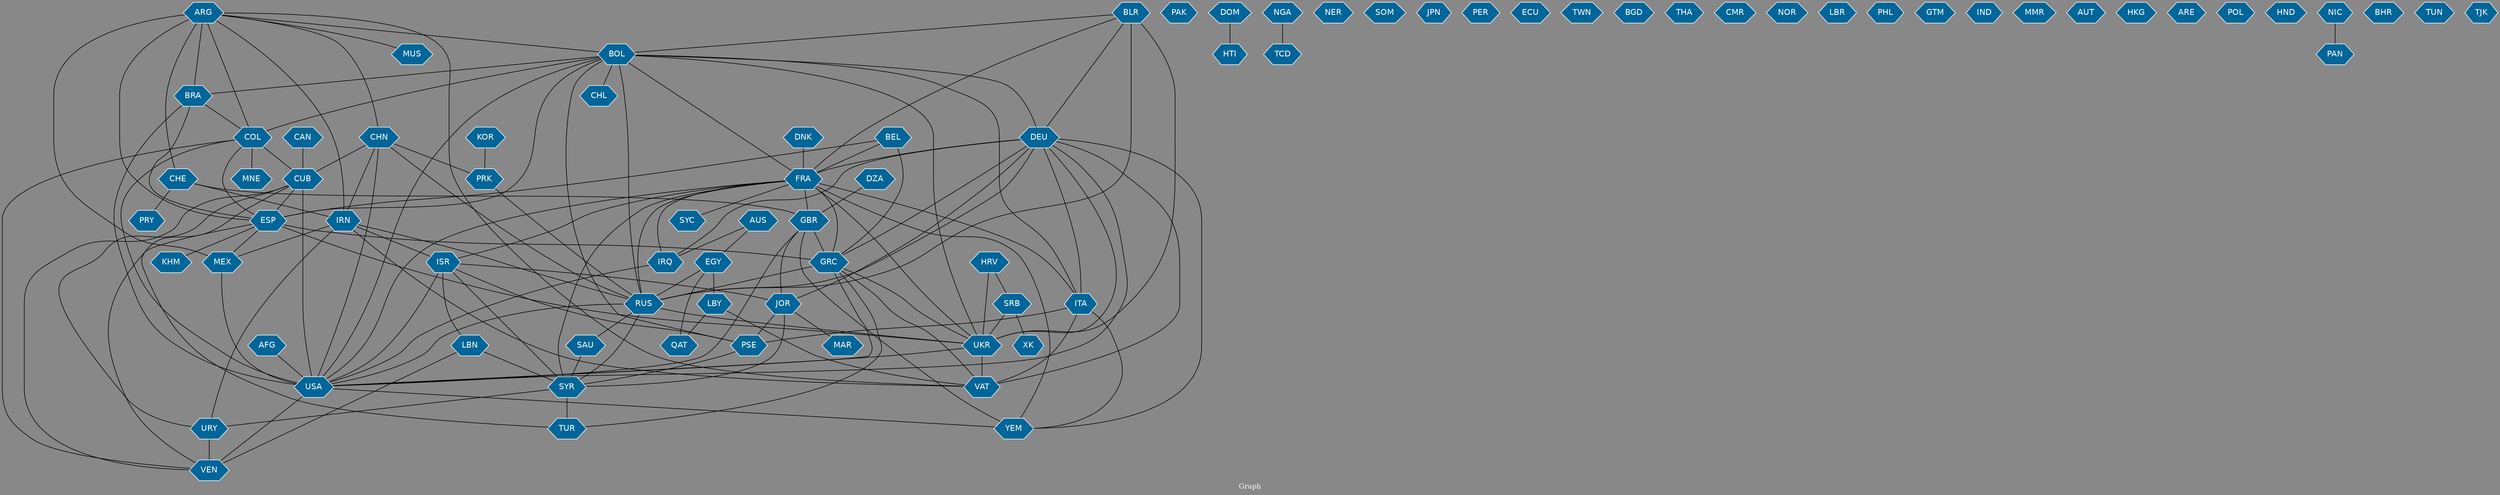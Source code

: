 // Countries together in item graph
graph {
	graph [bgcolor="#888888" fontcolor=white fontsize=12 label="Graph" outputorder=edgesfirst overlap=prism]
	node [color=white fillcolor="#006699" fontcolor=white fontname=Helvetica shape=hexagon style=filled]
	edge [arrowhead=open color=black fontcolor=white fontname=Courier fontsize=12]
		CHN [label=CHN]
		UKR [label=UKR]
		BRA [label=BRA]
		RUS [label=RUS]
		BOL [label=BOL]
		CHL [label=CHL]
		GRC [label=GRC]
		ARG [label=ARG]
		VAT [label=VAT]
		ESP [label=ESP]
		MEX [label=MEX]
		IRQ [label=IRQ]
		DEU [label=DEU]
		BLR [label=BLR]
		TUR [label=TUR]
		SYR [label=SYR]
		FRA [label=FRA]
		AFG [label=AFG]
		USA [label=USA]
		MAR [label=MAR]
		VEN [label=VEN]
		YEM [label=YEM]
		ISR [label=ISR]
		BEL [label=BEL]
		PAK [label=PAK]
		HTI [label=HTI]
		DOM [label=DOM]
		NGA [label=NGA]
		CUB [label=CUB]
		IRN [label=IRN]
		SRB [label=SRB]
		HRV [label=HRV]
		NER [label=NER]
		ITA [label=ITA]
		GBR [label=GBR]
		PSE [label=PSE]
		URY [label=URY]
		COL [label=COL]
		AUS [label=AUS]
		KHM [label=KHM]
		JOR [label=JOR]
		TCD [label=TCD]
		SOM [label=SOM]
		LBY [label=LBY]
		JPN [label=JPN]
		DNK [label=DNK]
		QAT [label=QAT]
		EGY [label=EGY]
		PER [label=PER]
		ECU [label=ECU]
		TWN [label=TWN]
		XK [label=XK]
		DZA [label=DZA]
		BGD [label=BGD]
		THA [label=THA]
		SAU [label=SAU]
		LBN [label=LBN]
		CAN [label=CAN]
		CMR [label=CMR]
		MNE [label=MNE]
		NOR [label=NOR]
		LBR [label=LBR]
		PHL [label=PHL]
		GTM [label=GTM]
		IND [label=IND]
		CHE [label=CHE]
		MMR [label=MMR]
		SYC [label=SYC]
		KOR [label=KOR]
		PRK [label=PRK]
		AUT [label=AUT]
		HKG [label=HKG]
		ARE [label=ARE]
		POL [label=POL]
		HND [label=HND]
		PAN [label=PAN]
		NIC [label=NIC]
		PRY [label=PRY]
		MUS [label=MUS]
		BHR [label=BHR]
		TUN [label=TUN]
		TJK [label=TJK]
			ESP -- UKR [weight=2]
			SYR -- TUR [weight=2]
			ARG -- COL [weight=1]
			CUB -- TUR [weight=1]
			GBR -- YEM [weight=1]
			BRA -- ESP [weight=1]
			ARG -- ESP [weight=2]
			AFG -- USA [weight=2]
			BRA -- USA [weight=2]
			BOL -- DEU [weight=2]
			ARG -- VAT [weight=1]
			AUS -- IRQ [weight=1]
			BEL -- GRC [weight=2]
			HRV -- SRB [weight=2]
			IRN -- ISR [weight=3]
			BEL -- FRA [weight=1]
			CHN -- PRK [weight=1]
			BOL -- ITA [weight=1]
			FRA -- YEM [weight=1]
			JOR -- SYR [weight=1]
			USA -- YEM [weight=2]
			DOM -- HTI [weight=2]
			DEU -- JOR [weight=1]
			GBR -- GRC [weight=3]
			DEU -- YEM [weight=1]
			ARG -- CHN [weight=1]
			URY -- VEN [weight=1]
			ISR -- LBN [weight=1]
			CHE -- PRY [weight=1]
			ESP -- MEX [weight=1]
			KOR -- PRK [weight=1]
			AUS -- EGY [weight=1]
			DEU -- RUS [weight=7]
			COL -- CUB [weight=3]
			EGY -- QAT [weight=3]
			CHN -- USA [weight=1]
			BOL -- COL [weight=6]
			GRC -- TUR [weight=1]
			RUS -- SAU [weight=1]
			RUS -- SYR [weight=1]
			BLR -- RUS [weight=6]
			SYR -- URY [weight=1]
			ARG -- IRN [weight=1]
			DEU -- ITA [weight=1]
			SAU -- SYR [weight=1]
			IRN -- VAT [weight=1]
			CHE -- GBR [weight=1]
			COL -- VEN [weight=1]
			CHN -- RUS [weight=1]
			BLR -- UKR [weight=8]
			COL -- MNE [weight=1]
			LBY -- QAT [weight=2]
			LBN -- SYR [weight=1]
			UKR -- USA [weight=4]
			FRA -- SYC [weight=2]
			IRN -- URY [weight=3]
			DEU -- VAT [weight=3]
			ISR -- USA [weight=1]
			GRC -- UKR [weight=1]
			FRA -- GRC [weight=1]
			ITA -- YEM [weight=1]
			BOL -- USA [weight=1]
			CHN -- CUB [weight=1]
			HRV -- UKR [weight=1]
			GRC -- RUS [weight=4]
			IRN -- RUS [weight=1]
			FRA -- USA [weight=1]
			DEU -- FRA [weight=9]
			ISR -- PSE [weight=5]
			GBR -- JOR [weight=1]
			FRA -- GBR [weight=1]
			UKR -- VAT [weight=1]
			ARG -- CHE [weight=1]
			DZA -- GBR [weight=1]
			ESP -- VEN [weight=1]
			DEU -- GRC [weight=16]
			ARG -- BOL [weight=1]
			CHE -- IRN [weight=1]
			DEU -- IRQ [weight=1]
			FRA -- SYR [weight=1]
			BOL -- UKR [weight=4]
			COL -- USA [weight=2]
			CAN -- CUB [weight=2]
			GRC -- VAT [weight=1]
			RUS -- UKR [weight=24]
			JOR -- MAR [weight=1]
			FRA -- RUS [weight=7]
			GRC -- USA [weight=1]
			COL -- ESP [weight=1]
			BOL -- RUS [weight=1]
			BLR -- FRA [weight=2]
			EGY -- LBY [weight=4]
			CUB -- URY [weight=1]
			NGA -- TCD [weight=3]
			GBR -- USA [weight=3]
			IRN -- MEX [weight=1]
			JOR -- PSE [weight=1]
			ITA -- PSE [weight=1]
			CUB -- VEN [weight=1]
			MEX -- USA [weight=2]
			ESP -- GRC [weight=3]
			FRA -- ITA [weight=1]
			DEU -- UKR [weight=12]
			ISR -- JOR [weight=2]
			BOL -- BRA [weight=1]
			ISR -- SYR [weight=1]
			EGY -- RUS [weight=1]
			ARG -- MUS [weight=1]
			IRQ -- USA [weight=1]
			PSE -- SYR [weight=1]
			ARG -- BRA [weight=1]
			ESP -- KHM [weight=1]
			FRA -- IRQ [weight=1]
			BOL -- FRA [weight=2]
			SRB -- UKR [weight=1]
			BRA -- COL [weight=1]
			LBY -- VAT [weight=1]
			LBN -- VEN [weight=2]
			CHN -- IRN [weight=1]
			BLR -- DEU [weight=3]
			BLR -- BOL [weight=2]
			ITA -- VAT [weight=1]
			ARG -- MEX [weight=2]
			RUS -- USA [weight=1]
			DEU -- USA [weight=2]
			NIC -- PAN [weight=1]
			USA -- VEN [weight=1]
			CUB -- USA [weight=9]
			BOL -- PSE [weight=1]
			DNK -- FRA [weight=1]
			SRB -- XK [weight=2]
			BOL -- CHL [weight=1]
			BEL -- ESP [weight=1]
			FRA -- ISR [weight=1]
			PRK -- RUS [weight=1]
			BOL -- ESP [weight=1]
			FRA -- UKR [weight=8]
			CUB -- ESP [weight=2]
}